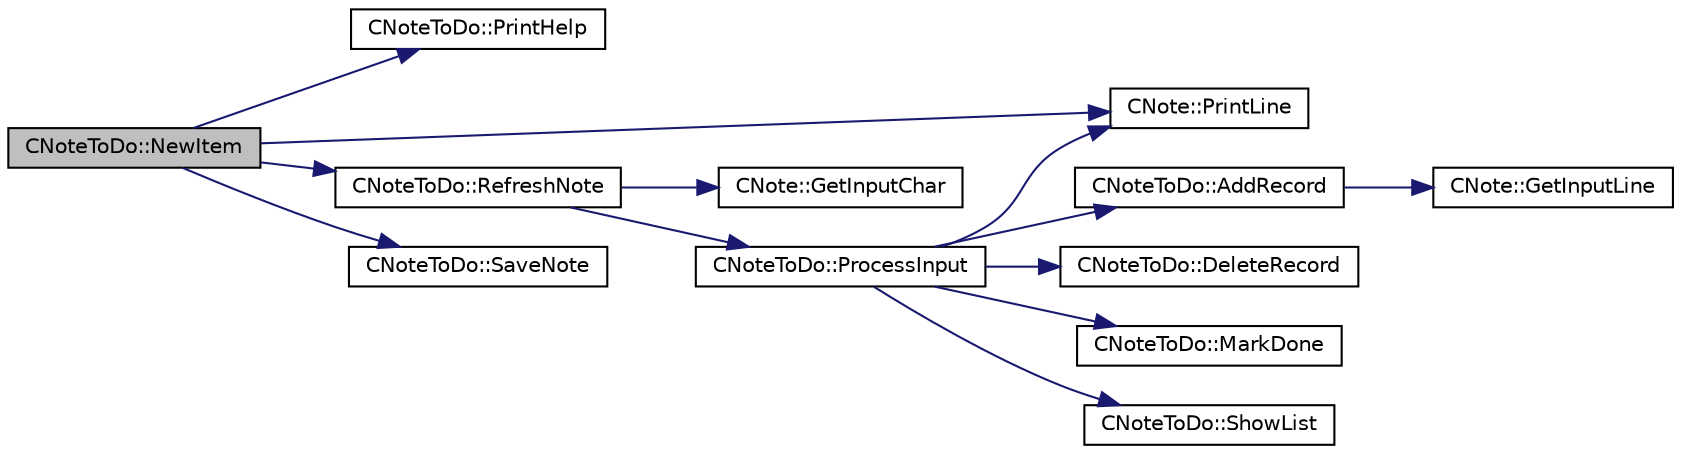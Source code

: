 digraph "CNoteToDo::NewItem"
{
 // LATEX_PDF_SIZE
  edge [fontname="Helvetica",fontsize="10",labelfontname="Helvetica",labelfontsize="10"];
  node [fontname="Helvetica",fontsize="10",shape=record];
  rankdir="LR";
  Node1 [label="CNoteToDo::NewItem",height=0.2,width=0.4,color="black", fillcolor="grey75", style="filled", fontcolor="black",tooltip="Prints out the help and starts the loop that is waiting for a key to control the options...."];
  Node1 -> Node2 [color="midnightblue",fontsize="10",style="solid",fontname="Helvetica"];
  Node2 [label="CNoteToDo::PrintHelp",height=0.2,width=0.4,color="black", fillcolor="white", style="filled",URL="$classCNoteToDo.html#af44201eea0361fb4a4e8d5ce005ee3de",tooltip="Prints out a manual."];
  Node1 -> Node3 [color="midnightblue",fontsize="10",style="solid",fontname="Helvetica"];
  Node3 [label="CNote::PrintLine",height=0.2,width=0.4,color="black", fillcolor="white", style="filled",URL="$classCNote.html#a3f4ada896501a9c6889104322dd20b4b",tooltip="Prints a line to stdout from the argument string."];
  Node1 -> Node4 [color="midnightblue",fontsize="10",style="solid",fontname="Helvetica"];
  Node4 [label="CNoteToDo::RefreshNote",height=0.2,width=0.4,color="black", fillcolor="white", style="filled",URL="$classCNoteToDo.html#a2524f62bbf98d27bcd96fa4b3eeaca3a",tooltip="This is the main loop that handles input (by funtion) and then calls another fucntion to decide what ..."];
  Node4 -> Node5 [color="midnightblue",fontsize="10",style="solid",fontname="Helvetica"];
  Node5 [label="CNote::GetInputChar",height=0.2,width=0.4,color="black", fillcolor="white", style="filled",URL="$classCNote.html#a34b82fc095ddd76e651a3262167a444b",tooltip="Reads a char from stdin and puts it into current_keypress variable."];
  Node4 -> Node6 [color="midnightblue",fontsize="10",style="solid",fontname="Helvetica"];
  Node6 [label="CNoteToDo::ProcessInput",height=0.2,width=0.4,color="black", fillcolor="white", style="filled",URL="$classCNoteToDo.html#a2b60d5795a5ba18a186c2e18162fb89e",tooltip="Decides what will be done based on input key and calls adiquite function."];
  Node6 -> Node7 [color="midnightblue",fontsize="10",style="solid",fontname="Helvetica"];
  Node7 [label="CNoteToDo::AddRecord",height=0.2,width=0.4,color="black", fillcolor="white", style="filled",URL="$classCNoteToDo.html#aecf6707c6ec35b73bd476fb0232df5ae",tooltip="Reads a line and add it as a new record to the vector of records in the right format."];
  Node7 -> Node8 [color="midnightblue",fontsize="10",style="solid",fontname="Helvetica"];
  Node8 [label="CNote::GetInputLine",height=0.2,width=0.4,color="black", fillcolor="white", style="filled",URL="$classCNote.html#a503cdc32ab502847c764e194bf53ee6d",tooltip="Reads a line from stdin and returns it."];
  Node6 -> Node9 [color="midnightblue",fontsize="10",style="solid",fontname="Helvetica"];
  Node9 [label="CNoteToDo::DeleteRecord",height=0.2,width=0.4,color="black", fillcolor="white", style="filled",URL="$classCNoteToDo.html#ab3dc55c7fac38fcf4482f414b0f912a5",tooltip="Deletes a record from the vector."];
  Node6 -> Node10 [color="midnightblue",fontsize="10",style="solid",fontname="Helvetica"];
  Node10 [label="CNoteToDo::MarkDone",height=0.2,width=0.4,color="black", fillcolor="white", style="filled",URL="$classCNoteToDo.html#ae9f09439af804550cefe9508a132e91f",tooltip="Changes a letter in a record which marks a record done."];
  Node6 -> Node3 [color="midnightblue",fontsize="10",style="solid",fontname="Helvetica"];
  Node6 -> Node11 [color="midnightblue",fontsize="10",style="solid",fontname="Helvetica"];
  Node11 [label="CNoteToDo::ShowList",height=0.2,width=0.4,color="black", fillcolor="white", style="filled",URL="$classCNoteToDo.html#af0ee797a0a76455ebbcb4a73bc038b20",tooltip="Prints content of the records vector in the right format."];
  Node1 -> Node12 [color="midnightblue",fontsize="10",style="solid",fontname="Helvetica"];
  Node12 [label="CNoteToDo::SaveNote",height=0.2,width=0.4,color="black", fillcolor="white", style="filled",URL="$classCNoteToDo.html#a880bb1de938e1cbdfe4a4f95004da9bf",tooltip="Attempts to save content of the records vector into a file."];
}
